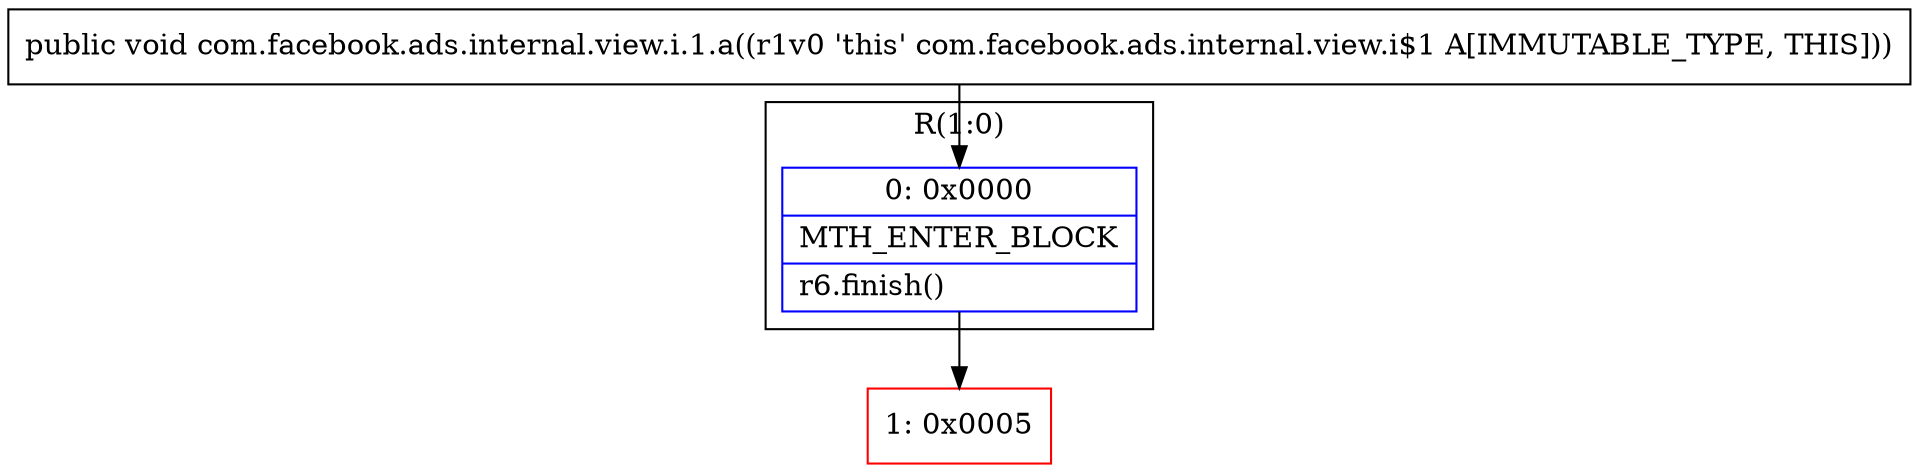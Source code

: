 digraph "CFG forcom.facebook.ads.internal.view.i.1.a()V" {
subgraph cluster_Region_1068964774 {
label = "R(1:0)";
node [shape=record,color=blue];
Node_0 [shape=record,label="{0\:\ 0x0000|MTH_ENTER_BLOCK\l|r6.finish()\l}"];
}
Node_1 [shape=record,color=red,label="{1\:\ 0x0005}"];
MethodNode[shape=record,label="{public void com.facebook.ads.internal.view.i.1.a((r1v0 'this' com.facebook.ads.internal.view.i$1 A[IMMUTABLE_TYPE, THIS])) }"];
MethodNode -> Node_0;
Node_0 -> Node_1;
}

